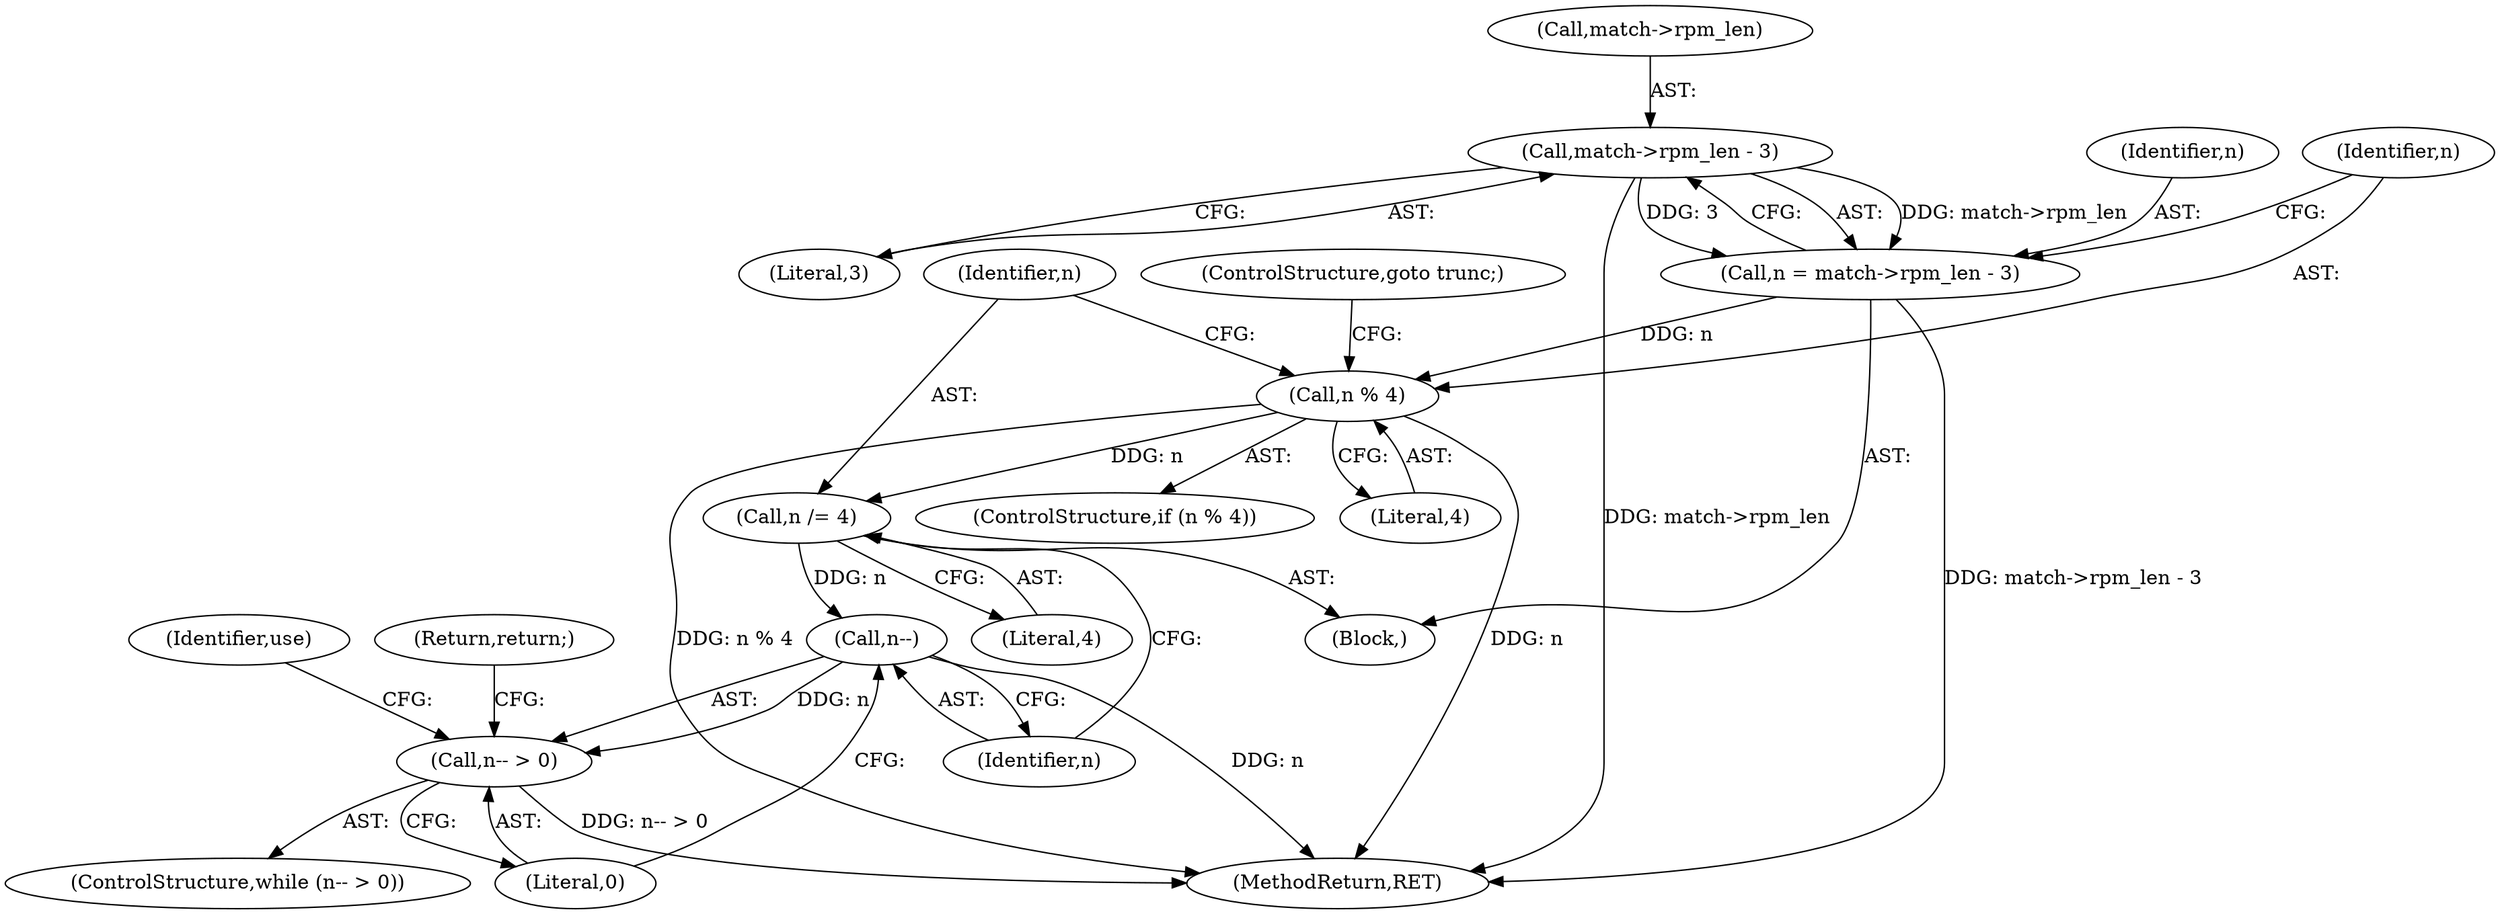digraph "0_tcpdump_d7505276842e85bfd067fa21cdb32b8a2dc3c5e4_2@pointer" {
"1000393" [label="(Call,match->rpm_len - 3)"];
"1000391" [label="(Call,n = match->rpm_len - 3)"];
"1000399" [label="(Call,n % 4)"];
"1000403" [label="(Call,n /= 4)"];
"1000408" [label="(Call,n--)"];
"1000407" [label="(Call,n-- > 0)"];
"1000400" [label="(Identifier,n)"];
"1000409" [label="(Identifier,n)"];
"1000575" [label="(MethodReturn,RET)"];
"1000406" [label="(ControlStructure,while (n-- > 0))"];
"1000399" [label="(Call,n % 4)"];
"1000261" [label="(Block,)"];
"1000567" [label="(Return,return;)"];
"1000408" [label="(Call,n--)"];
"1000392" [label="(Identifier,n)"];
"1000397" [label="(Literal,3)"];
"1000410" [label="(Literal,0)"];
"1000402" [label="(ControlStructure,goto trunc;)"];
"1000407" [label="(Call,n-- > 0)"];
"1000405" [label="(Literal,4)"];
"1000413" [label="(Identifier,use)"];
"1000398" [label="(ControlStructure,if (n % 4))"];
"1000401" [label="(Literal,4)"];
"1000393" [label="(Call,match->rpm_len - 3)"];
"1000394" [label="(Call,match->rpm_len)"];
"1000404" [label="(Identifier,n)"];
"1000403" [label="(Call,n /= 4)"];
"1000391" [label="(Call,n = match->rpm_len - 3)"];
"1000393" -> "1000391"  [label="AST: "];
"1000393" -> "1000397"  [label="CFG: "];
"1000394" -> "1000393"  [label="AST: "];
"1000397" -> "1000393"  [label="AST: "];
"1000391" -> "1000393"  [label="CFG: "];
"1000393" -> "1000575"  [label="DDG: match->rpm_len"];
"1000393" -> "1000391"  [label="DDG: match->rpm_len"];
"1000393" -> "1000391"  [label="DDG: 3"];
"1000391" -> "1000261"  [label="AST: "];
"1000392" -> "1000391"  [label="AST: "];
"1000400" -> "1000391"  [label="CFG: "];
"1000391" -> "1000575"  [label="DDG: match->rpm_len - 3"];
"1000391" -> "1000399"  [label="DDG: n"];
"1000399" -> "1000398"  [label="AST: "];
"1000399" -> "1000401"  [label="CFG: "];
"1000400" -> "1000399"  [label="AST: "];
"1000401" -> "1000399"  [label="AST: "];
"1000402" -> "1000399"  [label="CFG: "];
"1000404" -> "1000399"  [label="CFG: "];
"1000399" -> "1000575"  [label="DDG: n"];
"1000399" -> "1000575"  [label="DDG: n % 4"];
"1000399" -> "1000403"  [label="DDG: n"];
"1000403" -> "1000261"  [label="AST: "];
"1000403" -> "1000405"  [label="CFG: "];
"1000404" -> "1000403"  [label="AST: "];
"1000405" -> "1000403"  [label="AST: "];
"1000409" -> "1000403"  [label="CFG: "];
"1000403" -> "1000408"  [label="DDG: n"];
"1000408" -> "1000407"  [label="AST: "];
"1000408" -> "1000409"  [label="CFG: "];
"1000409" -> "1000408"  [label="AST: "];
"1000410" -> "1000408"  [label="CFG: "];
"1000408" -> "1000575"  [label="DDG: n"];
"1000408" -> "1000407"  [label="DDG: n"];
"1000407" -> "1000406"  [label="AST: "];
"1000407" -> "1000410"  [label="CFG: "];
"1000410" -> "1000407"  [label="AST: "];
"1000413" -> "1000407"  [label="CFG: "];
"1000567" -> "1000407"  [label="CFG: "];
"1000407" -> "1000575"  [label="DDG: n-- > 0"];
}

